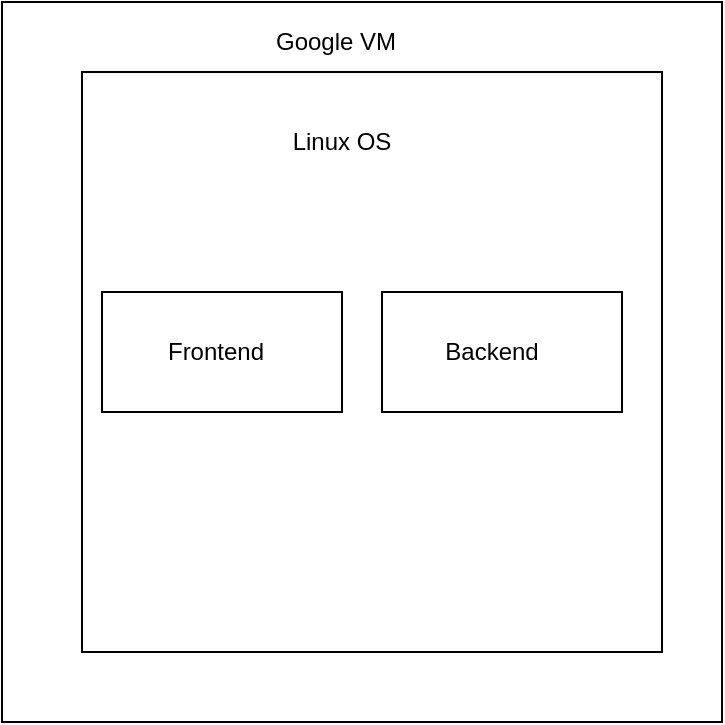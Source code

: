 <mxfile version="20.0.3" type="device"><diagram id="7FvTWFBIWKrCPlLHAijN" name="Page-1"><mxGraphModel dx="868" dy="452" grid="1" gridSize="10" guides="1" tooltips="1" connect="1" arrows="1" fold="1" page="1" pageScale="1" pageWidth="827" pageHeight="1169" math="0" shadow="0"><root><mxCell id="0"/><mxCell id="1" parent="0"/><mxCell id="dVEDPN3-LAhn19ajWqRv-4" value="" style="whiteSpace=wrap;html=1;aspect=fixed;" vertex="1" parent="1"><mxGeometry x="230" y="45" width="360" height="360" as="geometry"/></mxCell><mxCell id="dVEDPN3-LAhn19ajWqRv-1" value="" style="whiteSpace=wrap;html=1;aspect=fixed;" vertex="1" parent="1"><mxGeometry x="270" y="80" width="290" height="290" as="geometry"/></mxCell><mxCell id="dVEDPN3-LAhn19ajWqRv-2" value="" style="rounded=0;whiteSpace=wrap;html=1;" vertex="1" parent="1"><mxGeometry x="280" y="190" width="120" height="60" as="geometry"/></mxCell><mxCell id="dVEDPN3-LAhn19ajWqRv-3" value="" style="rounded=0;whiteSpace=wrap;html=1;" vertex="1" parent="1"><mxGeometry x="420" y="190" width="120" height="60" as="geometry"/></mxCell><mxCell id="dVEDPN3-LAhn19ajWqRv-5" value="Google VM" style="text;html=1;strokeColor=none;fillColor=none;align=center;verticalAlign=middle;whiteSpace=wrap;rounded=0;" vertex="1" parent="1"><mxGeometry x="354" y="50" width="86" height="30" as="geometry"/></mxCell><mxCell id="dVEDPN3-LAhn19ajWqRv-6" value="Linux OS" style="text;html=1;strokeColor=none;fillColor=none;align=center;verticalAlign=middle;whiteSpace=wrap;rounded=0;" vertex="1" parent="1"><mxGeometry x="370" y="100" width="60" height="30" as="geometry"/></mxCell><mxCell id="dVEDPN3-LAhn19ajWqRv-7" value="Frontend" style="text;html=1;strokeColor=none;fillColor=none;align=center;verticalAlign=middle;whiteSpace=wrap;rounded=0;" vertex="1" parent="1"><mxGeometry x="294" y="205" width="86" height="30" as="geometry"/></mxCell><mxCell id="dVEDPN3-LAhn19ajWqRv-8" value="Backend" style="text;html=1;strokeColor=none;fillColor=none;align=center;verticalAlign=middle;whiteSpace=wrap;rounded=0;" vertex="1" parent="1"><mxGeometry x="440" y="205" width="70" height="30" as="geometry"/></mxCell></root></mxGraphModel></diagram></mxfile>